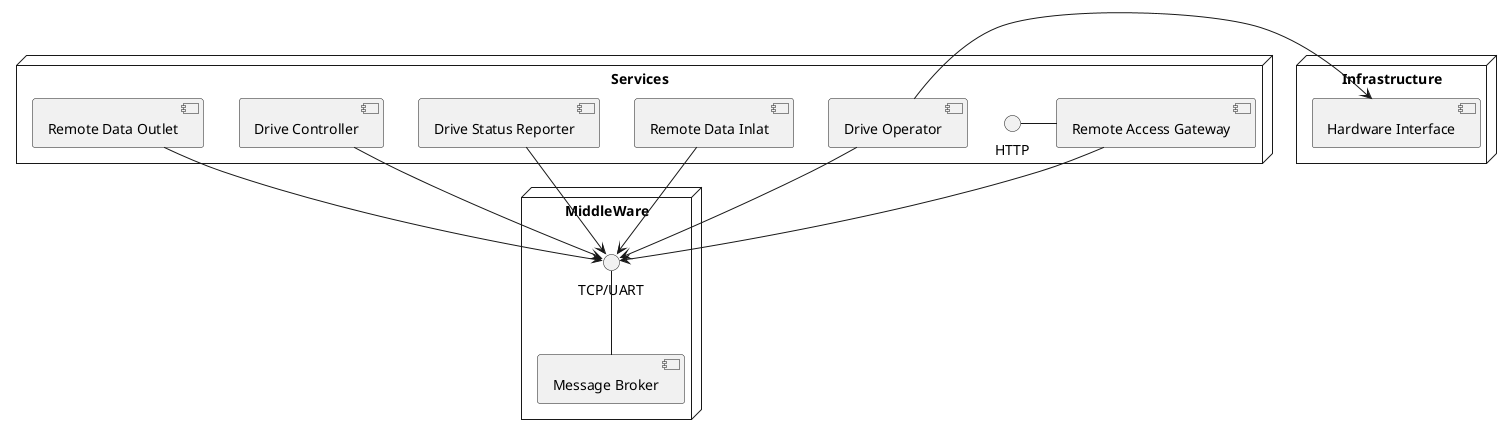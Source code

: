 @startuml

node "Services" {
  [Remote Access Gateway] as RAG
  [Remote Data Inlat]     as RDI
  [Drive Status Reporter] as DSR
  [Drive Controller]      as DC
  [Drive Operator]        as DO
  [Remote Data Outlet]    as RDO

  HTTP - RAG
}

node "MiddleWare" {
  [Message Broker] as MB

  "TCP/UART" -down- MB
}

node "Infrastructure" {
  [Hardware Interface] as HI
}

RAG -down-> "TCP/UART"
RDI -down-> "TCP/UART"
DSR -down-> "TCP/UART"
DC  -down-> "TCP/UART"
DO  -down-> "TCP/UART"
RDO -down-> "TCP/UART"

DO -right-> HI

@enduml
